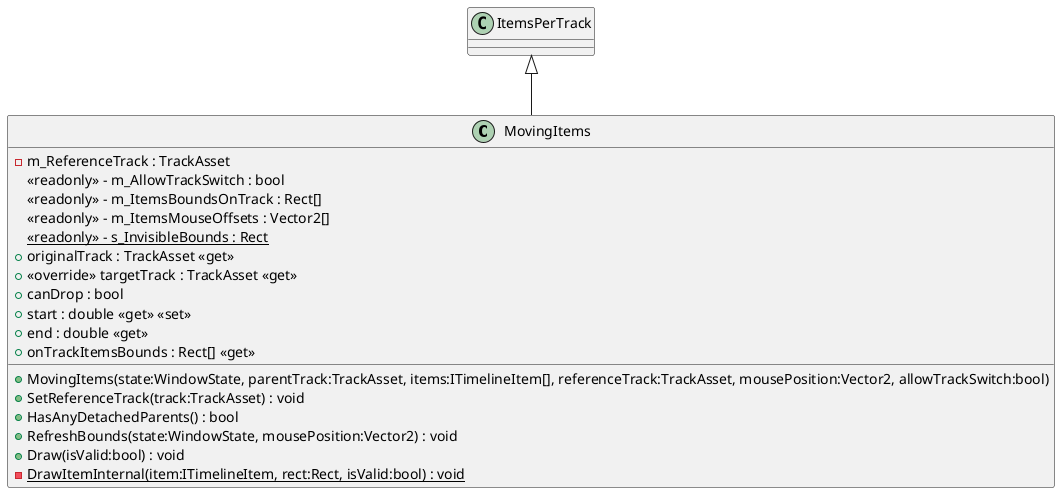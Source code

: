 @startuml
class MovingItems {
    - m_ReferenceTrack : TrackAsset
    <<readonly>> - m_AllowTrackSwitch : bool
    <<readonly>> - m_ItemsBoundsOnTrack : Rect[]
    <<readonly>> - m_ItemsMouseOffsets : Vector2[]
    {static} <<readonly>> - s_InvisibleBounds : Rect
    + originalTrack : TrackAsset <<get>>
    + <<override>> targetTrack : TrackAsset <<get>>
    + canDrop : bool
    + start : double <<get>> <<set>>
    + end : double <<get>>
    + onTrackItemsBounds : Rect[] <<get>>
    + MovingItems(state:WindowState, parentTrack:TrackAsset, items:ITimelineItem[], referenceTrack:TrackAsset, mousePosition:Vector2, allowTrackSwitch:bool)
    + SetReferenceTrack(track:TrackAsset) : void
    + HasAnyDetachedParents() : bool
    + RefreshBounds(state:WindowState, mousePosition:Vector2) : void
    + Draw(isValid:bool) : void
    {static} - DrawItemInternal(item:ITimelineItem, rect:Rect, isValid:bool) : void
}
ItemsPerTrack <|-- MovingItems
@enduml
